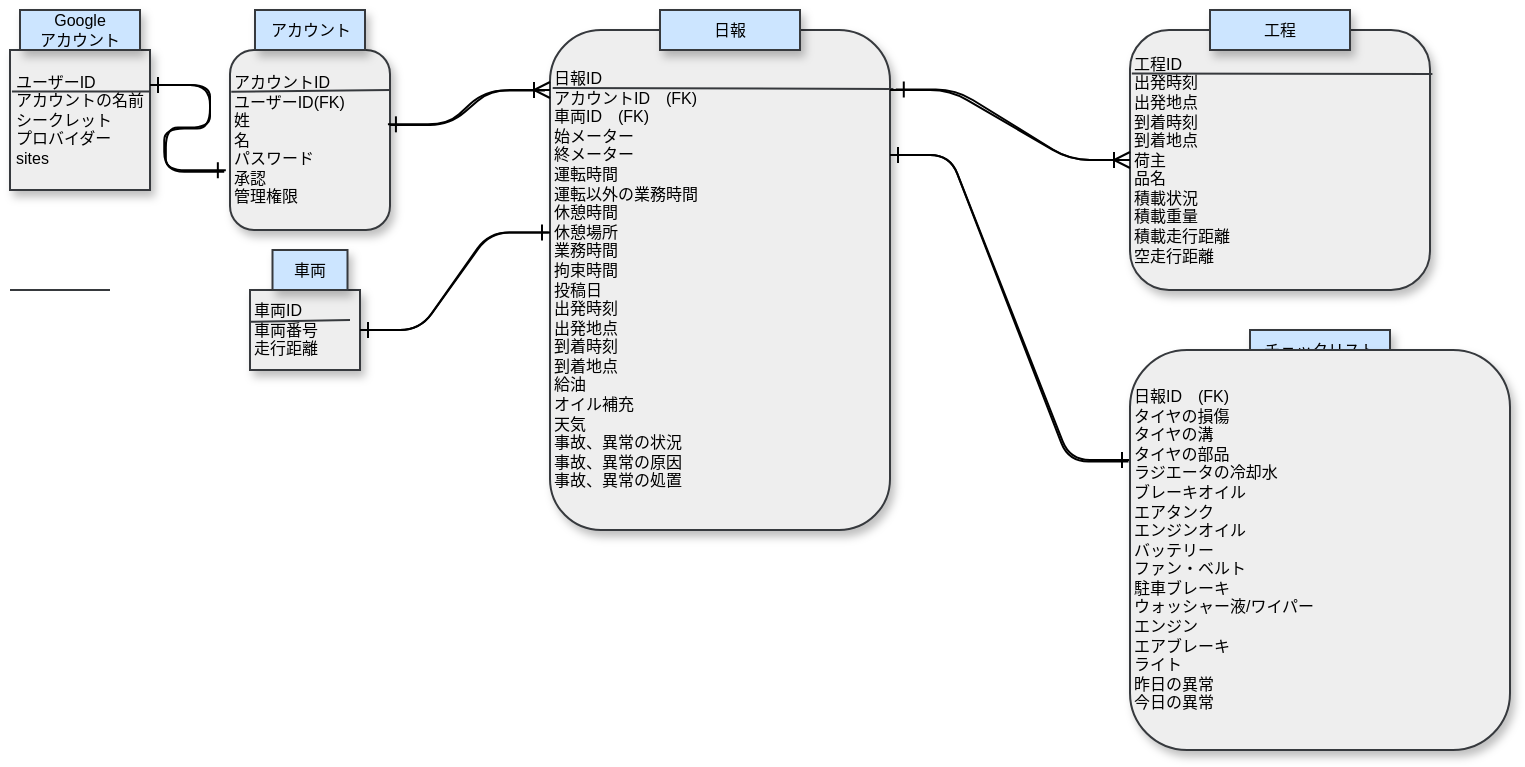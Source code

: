 <mxfile>
    <diagram id="xOlj1Fg3QPiDD3xwuKuJ" name="ページ1">
        <mxGraphModel dx="415" dy="310" grid="1" gridSize="10" guides="1" tooltips="1" connect="1" arrows="1" fold="1" page="1" pageScale="1" pageWidth="827" pageHeight="1169" math="0" shadow="0">
            <root>
                <mxCell id="0"/>
                <mxCell id="1" parent="0"/>
                <mxCell id="3" value="&lt;div style=&quot;text-align: left;&quot;&gt;&lt;span style=&quot;background-color: initial;&quot;&gt;ユーザーID&lt;/span&gt;&lt;br&gt;&lt;/div&gt;&lt;div style=&quot;text-align: left;&quot;&gt;&lt;div&gt;&lt;span style=&quot;background-color: initial;&quot;&gt;アカウントの名前&lt;/span&gt;&lt;/div&gt;&lt;/div&gt;&lt;div style=&quot;text-align: left;&quot;&gt;シークレット&lt;/div&gt;&lt;div style=&quot;text-align: left;&quot;&gt;プロバイダー&lt;br&gt;&lt;/div&gt;&lt;div style=&quot;text-align: left;&quot;&gt;sites&lt;/div&gt;" style="rounded=0;whiteSpace=wrap;html=1;shadow=1;strokeColor=#36393d;fontFamily=Helvetica;fontSize=8;startSize=0;fillColor=#eeeeee;fontColor=#000000;" vertex="1" parent="1">
                    <mxGeometry x="40" y="40" width="70" height="70" as="geometry"/>
                </mxCell>
                <mxCell id="4" value="アカウントID&lt;br&gt;ユーザーID(FK)&lt;br&gt;姓&lt;br&gt;名&lt;br&gt;パスワード&lt;br&gt;承認&lt;br&gt;管理権限" style="rounded=1;whiteSpace=wrap;html=1;shadow=1;strokeColor=#36393d;fontFamily=Helvetica;fontSize=8;startSize=0;fillColor=#eeeeee;fontColor=#000000;align=left;" vertex="1" parent="1">
                    <mxGeometry x="150" y="40" width="80" height="90" as="geometry"/>
                </mxCell>
                <mxCell id="5" value="" style="endArrow=none;html=1;fontFamily=Helvetica;fontSize=8;fontColor=#000000;startSize=0;fillColor=#eeeeee;strokeColor=#36393d;entryX=0.999;entryY=0.296;entryDx=0;entryDy=0;exitX=0.014;exitY=0.296;exitDx=0;exitDy=0;entryPerimeter=0;exitPerimeter=0;" edge="1" parent="1" source="3" target="3">
                    <mxGeometry width="50" height="50" relative="1" as="geometry">
                        <mxPoint x="40" y="100" as="sourcePoint"/>
                        <mxPoint x="110" y="100" as="targetPoint"/>
                        <Array as="points"/>
                    </mxGeometry>
                </mxCell>
                <mxCell id="6" value="" style="endArrow=none;html=1;fontFamily=Helvetica;fontSize=8;fontColor=#000000;startSize=0;fillColor=#eeeeee;strokeColor=#36393d;entryX=0.992;entryY=0.373;entryDx=0;entryDy=0;exitX=0.014;exitY=0.296;exitDx=0;exitDy=0;entryPerimeter=0;exitPerimeter=0;" edge="1" parent="1">
                    <mxGeometry width="50" height="50" relative="1" as="geometry">
                        <mxPoint x="150.64" y="60.88" as="sourcePoint"/>
                        <mxPoint x="230" y="60" as="targetPoint"/>
                        <Array as="points"/>
                    </mxGeometry>
                </mxCell>
                <mxCell id="7" value="&lt;div style=&quot;&quot;&gt;車両ID&lt;/div&gt;&lt;div style=&quot;&quot;&gt;車両番号&lt;/div&gt;&lt;div style=&quot;&quot;&gt;走行距離&lt;/div&gt;" style="rounded=0;whiteSpace=wrap;html=1;shadow=1;strokeColor=#36393d;fontFamily=Helvetica;fontSize=8;startSize=0;fillColor=#eeeeee;fontColor=#000000;align=left;" vertex="1" parent="1">
                    <mxGeometry x="160" y="160" width="55" height="40" as="geometry"/>
                </mxCell>
                <mxCell id="8" value="" style="endArrow=none;html=1;fontFamily=Helvetica;fontSize=8;fontColor=#000000;startSize=0;fillColor=#eeeeee;strokeColor=#36393d;exitX=0.014;exitY=0.296;exitDx=0;exitDy=0;exitPerimeter=0;" edge="1" parent="1">
                    <mxGeometry width="50" height="50" relative="1" as="geometry">
                        <mxPoint x="40" y="160" as="sourcePoint"/>
                        <mxPoint x="90" y="160" as="targetPoint"/>
                        <Array as="points"/>
                    </mxGeometry>
                </mxCell>
                <mxCell id="9" value="日報ID&lt;br&gt;アカウントID　(FK)&lt;br&gt;車両ID　(FK)　&lt;br&gt;始メーター&lt;br&gt;終メーター&lt;br&gt;運転時間&lt;br&gt;運転以外の業務時間&lt;br&gt;休憩時間&lt;br&gt;休憩場所&lt;br&gt;業務時間&lt;br&gt;拘束時間&lt;br&gt;投稿日&lt;br&gt;出発時刻&lt;br&gt;出発地点&lt;br&gt;到着時刻&lt;br&gt;到着地点&lt;br&gt;給油&lt;br&gt;オイル補充&lt;br&gt;天気&lt;br&gt;事故、異常の状況&lt;br&gt;事故、異常の原因&lt;br&gt;事故、異常の処置" style="rounded=1;whiteSpace=wrap;html=1;shadow=1;strokeColor=#36393d;fontFamily=Helvetica;fontSize=8;startSize=0;fillColor=#eeeeee;fontColor=#000000;align=left;" vertex="1" parent="1">
                    <mxGeometry x="310" y="30" width="170" height="250" as="geometry"/>
                </mxCell>
                <mxCell id="10" value="" style="endArrow=none;html=1;fontFamily=Helvetica;fontSize=8;fontColor=#000000;startSize=0;fillColor=#eeeeee;strokeColor=#36393d;exitX=0.008;exitY=0.084;exitDx=0;exitDy=0;exitPerimeter=0;entryX=1.01;entryY=0.086;entryDx=0;entryDy=0;entryPerimeter=0;" edge="1" parent="1">
                    <mxGeometry width="50" height="50" relative="1" as="geometry">
                        <mxPoint x="311.36" y="59" as="sourcePoint"/>
                        <mxPoint x="481.7" y="59.5" as="targetPoint"/>
                        <Array as="points"/>
                    </mxGeometry>
                </mxCell>
                <mxCell id="11" value="" style="edgeStyle=entityRelationEdgeStyle;fontSize=12;html=1;endArrow=ERone;endFill=1;fontFamily=Helvetica;fontColor=#000000;startSize=0;entryX=-0.026;entryY=0.668;entryDx=0;entryDy=0;entryPerimeter=0;exitX=1;exitY=0.25;exitDx=0;exitDy=0;" edge="1" parent="1" source="3" target="4">
                    <mxGeometry width="100" height="100" relative="1" as="geometry">
                        <mxPoint x="110" y="60.0" as="sourcePoint"/>
                        <mxPoint x="150" y="60.29" as="targetPoint"/>
                    </mxGeometry>
                </mxCell>
                <mxCell id="12" value="Google&lt;br&gt;アカウント" style="rounded=0;whiteSpace=wrap;html=1;shadow=1;strokeColor=#36393d;fontFamily=Helvetica;fontSize=8;startSize=0;fillColor=#cce5ff;fontColor=#000000;" vertex="1" parent="1">
                    <mxGeometry x="45" y="20" width="60" height="20" as="geometry"/>
                </mxCell>
                <mxCell id="13" value="アカウント" style="rounded=0;whiteSpace=wrap;html=1;shadow=1;strokeColor=#36393d;fontFamily=Helvetica;fontSize=8;startSize=0;fillColor=#cce5ff;fontColor=#000000;" vertex="1" parent="1">
                    <mxGeometry x="162.5" y="20" width="55" height="20" as="geometry"/>
                </mxCell>
                <mxCell id="14" value="車両" style="rounded=0;whiteSpace=wrap;html=1;shadow=1;strokeColor=#36393d;fontFamily=Helvetica;fontSize=8;startSize=0;fillColor=#cce5ff;fontColor=#000000;" vertex="1" parent="1">
                    <mxGeometry x="171.25" y="140" width="37.5" height="20" as="geometry"/>
                </mxCell>
                <mxCell id="15" value="日報" style="rounded=0;whiteSpace=wrap;html=1;shadow=1;strokeColor=#36393d;fontFamily=Helvetica;fontSize=8;startSize=0;fillColor=#cce5ff;fontColor=#000000;" vertex="1" parent="1">
                    <mxGeometry x="365" y="20" width="70" height="20" as="geometry"/>
                </mxCell>
                <mxCell id="16" value="" style="endArrow=none;html=1;fontFamily=Helvetica;fontSize=8;fontColor=#000000;startSize=0;fillColor=#eeeeee;strokeColor=#36393d;exitX=0.014;exitY=0.296;exitDx=0;exitDy=0;exitPerimeter=0;" edge="1" parent="1">
                    <mxGeometry width="50" height="50" relative="1" as="geometry">
                        <mxPoint x="159.82" y="175.88" as="sourcePoint"/>
                        <mxPoint x="210" y="175" as="targetPoint"/>
                        <Array as="points"/>
                    </mxGeometry>
                </mxCell>
                <mxCell id="17" value="工程ID　&lt;br&gt;出発時刻&lt;br&gt;出発地点&lt;br&gt;到着時刻&lt;br&gt;到着地点&lt;br&gt;荷主&lt;br&gt;品名&lt;br&gt;積載状況&lt;br&gt;積載重量&lt;br&gt;積載走行距離&lt;br&gt;空走行距離" style="rounded=1;whiteSpace=wrap;html=1;shadow=1;strokeColor=#36393d;fontFamily=Helvetica;fontSize=8;startSize=0;fillColor=#eeeeee;fontColor=#000000;align=left;" vertex="1" parent="1">
                    <mxGeometry x="600" y="30" width="150" height="130" as="geometry"/>
                </mxCell>
                <mxCell id="18" value="" style="endArrow=none;html=1;fontFamily=Helvetica;fontSize=8;fontColor=#000000;startSize=0;fillColor=#eeeeee;strokeColor=#36393d;exitX=0.006;exitY=0.167;exitDx=0;exitDy=0;exitPerimeter=0;entryX=1.008;entryY=0.169;entryDx=0;entryDy=0;entryPerimeter=0;" edge="1" parent="1" source="17" target="17">
                    <mxGeometry width="50" height="50" relative="1" as="geometry">
                        <mxPoint x="550" y="62.0" as="sourcePoint"/>
                        <mxPoint x="700" y="60" as="targetPoint"/>
                        <Array as="points"/>
                    </mxGeometry>
                </mxCell>
                <mxCell id="19" value="" style="edgeStyle=entityRelationEdgeStyle;fontSize=12;html=1;endArrow=ERoneToMany;fontFamily=Helvetica;fontColor=#000000;startSize=0;entryX=0;entryY=0.5;entryDx=0;entryDy=0;" edge="1" parent="1" target="17">
                    <mxGeometry width="100" height="100" relative="1" as="geometry">
                        <mxPoint x="480" y="60" as="sourcePoint"/>
                        <mxPoint x="550" y="90" as="targetPoint"/>
                    </mxGeometry>
                </mxCell>
                <mxCell id="20" value="" style="edgeStyle=entityRelationEdgeStyle;fontSize=12;html=1;endArrow=ERone;endFill=1;fontFamily=Helvetica;fontColor=#000000;startSize=0;entryX=1.017;entryY=0.119;entryDx=0;entryDy=0;entryPerimeter=0;exitX=0;exitY=0.5;exitDx=0;exitDy=0;" edge="1" parent="1" source="17" target="9">
                    <mxGeometry width="100" height="100" relative="1" as="geometry">
                        <mxPoint x="500" y="190" as="sourcePoint"/>
                        <mxPoint x="580" y="90" as="targetPoint"/>
                    </mxGeometry>
                </mxCell>
                <mxCell id="21" value="" style="edgeStyle=entityRelationEdgeStyle;fontSize=12;html=1;endArrow=ERone;endFill=1;fontFamily=Helvetica;fontColor=#000000;startSize=0;exitX=1;exitY=0.25;exitDx=0;exitDy=0;" edge="1" parent="1" source="9">
                    <mxGeometry width="100" height="100" relative="1" as="geometry">
                        <mxPoint x="520" y="230" as="sourcePoint"/>
                        <mxPoint x="600" y="245" as="targetPoint"/>
                    </mxGeometry>
                </mxCell>
                <mxCell id="22" value="" style="edgeStyle=entityRelationEdgeStyle;fontSize=12;html=1;endArrow=ERone;endFill=1;fontFamily=Helvetica;fontColor=#000000;startSize=0;exitX=-0.004;exitY=0.279;exitDx=0;exitDy=0;entryX=1;entryY=0.25;entryDx=0;entryDy=0;exitPerimeter=0;" edge="1" parent="1" target="9" source="30">
                    <mxGeometry width="100" height="100" relative="1" as="geometry">
                        <mxPoint x="600.76" y="245.2" as="sourcePoint"/>
                        <mxPoint x="610" y="255" as="targetPoint"/>
                    </mxGeometry>
                </mxCell>
                <mxCell id="23" value="工程" style="rounded=0;whiteSpace=wrap;html=1;shadow=1;strokeColor=#36393d;fontFamily=Helvetica;fontSize=8;startSize=0;fillColor=#cce5ff;fontColor=#000000;" vertex="1" parent="1">
                    <mxGeometry x="640" y="20" width="70" height="20" as="geometry"/>
                </mxCell>
                <mxCell id="24" value="チェックリスト" style="rounded=0;whiteSpace=wrap;html=1;shadow=1;strokeColor=#36393d;fontFamily=Helvetica;fontSize=8;startSize=0;fillColor=#cce5ff;fontColor=#000000;" vertex="1" parent="1">
                    <mxGeometry x="660" y="180" width="70" height="20" as="geometry"/>
                </mxCell>
                <mxCell id="25" value="" style="edgeStyle=entityRelationEdgeStyle;fontSize=12;html=1;endArrow=ERoneToMany;fontFamily=Helvetica;fontColor=#000000;startSize=0;" edge="1" parent="1">
                    <mxGeometry width="100" height="100" relative="1" as="geometry">
                        <mxPoint x="230" y="77.5" as="sourcePoint"/>
                        <mxPoint x="310" y="60" as="targetPoint"/>
                    </mxGeometry>
                </mxCell>
                <mxCell id="26" value="" style="edgeStyle=entityRelationEdgeStyle;fontSize=12;html=1;endArrow=ERone;endFill=1;fontFamily=Helvetica;fontColor=#000000;startSize=0;exitX=1;exitY=0.5;exitDx=0;exitDy=0;" edge="1" parent="1" source="7">
                    <mxGeometry width="100" height="100" relative="1" as="geometry">
                        <mxPoint x="230" y="178.75" as="sourcePoint"/>
                        <mxPoint x="310" y="131.25" as="targetPoint"/>
                    </mxGeometry>
                </mxCell>
                <mxCell id="27" value="" style="edgeStyle=entityRelationEdgeStyle;fontSize=12;html=1;endArrow=ERone;endFill=1;fontFamily=Helvetica;fontColor=#000000;startSize=0;entryX=1;entryY=0.5;entryDx=0;entryDy=0;exitX=-0.004;exitY=0.405;exitDx=0;exitDy=0;exitPerimeter=0;" edge="1" parent="1" source="9" target="7">
                    <mxGeometry width="100" height="100" relative="1" as="geometry">
                        <mxPoint x="310" y="130" as="sourcePoint"/>
                        <mxPoint x="320" y="141.25" as="targetPoint"/>
                    </mxGeometry>
                </mxCell>
                <mxCell id="28" value="" style="edgeStyle=entityRelationEdgeStyle;fontSize=12;html=1;endArrow=ERone;endFill=1;fontFamily=Helvetica;fontColor=#000000;startSize=0;exitX=-0.015;exitY=0.121;exitDx=0;exitDy=0;entryX=0.987;entryY=0.413;entryDx=0;entryDy=0;entryPerimeter=0;exitPerimeter=0;" edge="1" parent="1" source="9" target="4">
                    <mxGeometry width="100" height="100" relative="1" as="geometry">
                        <mxPoint x="235" y="200" as="sourcePoint"/>
                        <mxPoint x="330" y="151.25" as="targetPoint"/>
                    </mxGeometry>
                </mxCell>
                <mxCell id="29" value="" style="edgeStyle=entityRelationEdgeStyle;fontSize=12;html=1;endArrow=ERone;endFill=1;fontFamily=Helvetica;fontColor=#000000;startSize=0;exitX=-0.036;exitY=0.677;exitDx=0;exitDy=0;entryX=1;entryY=0.25;entryDx=0;entryDy=0;exitPerimeter=0;" edge="1" parent="1" source="4" target="3">
                    <mxGeometry width="100" height="100" relative="1" as="geometry">
                        <mxPoint x="55" y="168.75" as="sourcePoint"/>
                        <mxPoint x="150" y="120" as="targetPoint"/>
                    </mxGeometry>
                </mxCell>
                <mxCell id="30" value="日報ID　(FK)&lt;br&gt;タイヤの損傷&lt;br&gt;タイヤの溝&lt;br&gt;タイヤの部品&lt;br&gt;ラジエータの冷却水&lt;br&gt;ブレーキオイル&lt;br&gt;エアタンク&lt;br&gt;エンジンオイル&lt;br&gt;バッテリー&lt;br&gt;ファン・ベルト&lt;br&gt;駐車ブレーキ&lt;br&gt;ウォッシャー液/ワイパー&lt;br&gt;エンジン&lt;br&gt;エアブレーキ&lt;br&gt;ライト&lt;br&gt;昨日の異常&lt;br&gt;今日の異常" style="rounded=1;whiteSpace=wrap;html=1;shadow=1;strokeColor=#36393d;fontFamily=Helvetica;fontSize=8;startSize=0;fillColor=#eeeeee;fontColor=#000000;align=left;" vertex="1" parent="1">
                    <mxGeometry x="600" y="190" width="190" height="200" as="geometry"/>
                </mxCell>
            </root>
        </mxGraphModel>
    </diagram>
</mxfile>